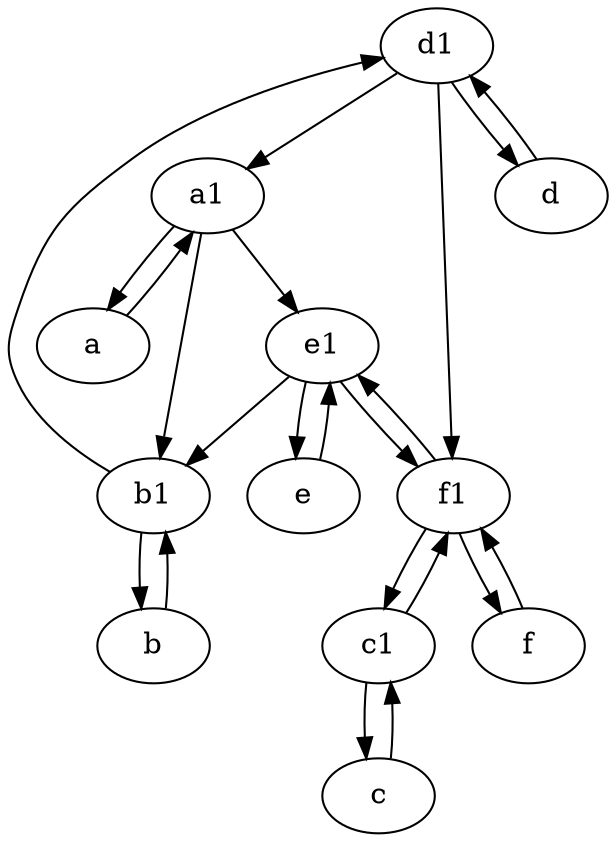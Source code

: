 digraph  {
	d1 [pos="25,30!"];
	c [pos="20,10!"];
	f [pos="15,45!"];
	b [pos="50,20!"];
	a1 [pos="40,15!"];
	a [pos="40,10!"];
	d [pos="20,30!"];
	b1 [pos="45,20!"];
	f1;
	e [pos="30,50!"];
	e1 [pos="25,45!"];
	c1 [pos="30,15!"];
	d1 -> d;
	f1 -> c1;
	c1 -> c;
	f1 -> e1;
	e1 -> b1;
	d -> d1;
	a1 -> e1;
	a1 -> b1;
	a -> a1;
	b -> b1;
	d1 -> f1;
	c -> c1;
	f1 -> f;
	c1 -> f1;
	a1 -> a;
	e1 -> e;
	d1 -> a1;
	e1 -> f1;
	b1 -> b;
	b1 -> d1;
	f -> f1;
	e -> e1;

	}